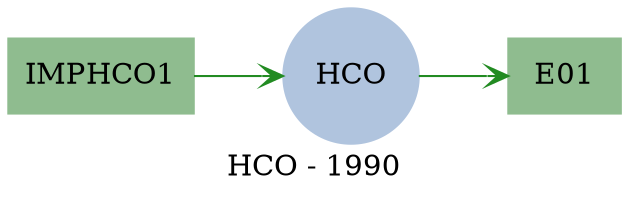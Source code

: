 strict digraph result_commodity_HCO {
	label       = "HCO - 1990" ;

	compound    = "True" ;
	concentrate = "True" ;
	rankdir     = "LR" ;
	splines     = "True" ;

	node [ shape="box", style="filled" ] ;
	edge [
	  arrowhead  = "vee",
	  fontsize   = "8",
	  label      = "   ",
	  labelfloat = "False",
	  labelfontcolor = "lightgreen"
	  len        = "2",
	  weight     = "0.5",
	] ;

	"HCO" [ color="lightsteelblue", href="../results/results1990.svg", shape="circle" ] ;

	subgraph used_techs {
		node [ color="darkseagreen" ] ;

		"E01"     [ href="../results/results_E01_1990.svg" ] ;
		"IMPHCO1" [ href="../results/results_IMPHCO1_1990.svg" ] ;
	}

	subgraph used_techs {
		node [ color="powderblue" ] ;

		// no nodes in this section
	}

	subgraph in_use_flows {
		edge [ color="forestgreen" ] ;

		"HCO"     -> "E01" ;
		"IMPHCO1" -> "HCO" ;
	}

	subgraph unused_flows {
		edge [ color="powderblue" ] ;

		// no edges in this section
	}
}
